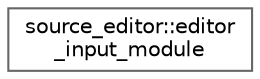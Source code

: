 digraph "类继承关系图"
{
 // LATEX_PDF_SIZE
  bgcolor="transparent";
  edge [fontname=Helvetica,fontsize=10,labelfontname=Helvetica,labelfontsize=10];
  node [fontname=Helvetica,fontsize=10,shape=box,height=0.2,width=0.4];
  rankdir="LR";
  Node0 [id="Node000000",label="source_editor::editor\l_input_module",height=0.2,width=0.4,color="grey40", fillcolor="white", style="filled",URL="$classsource__editor_1_1editor__input__module.html",tooltip=" "];
}

